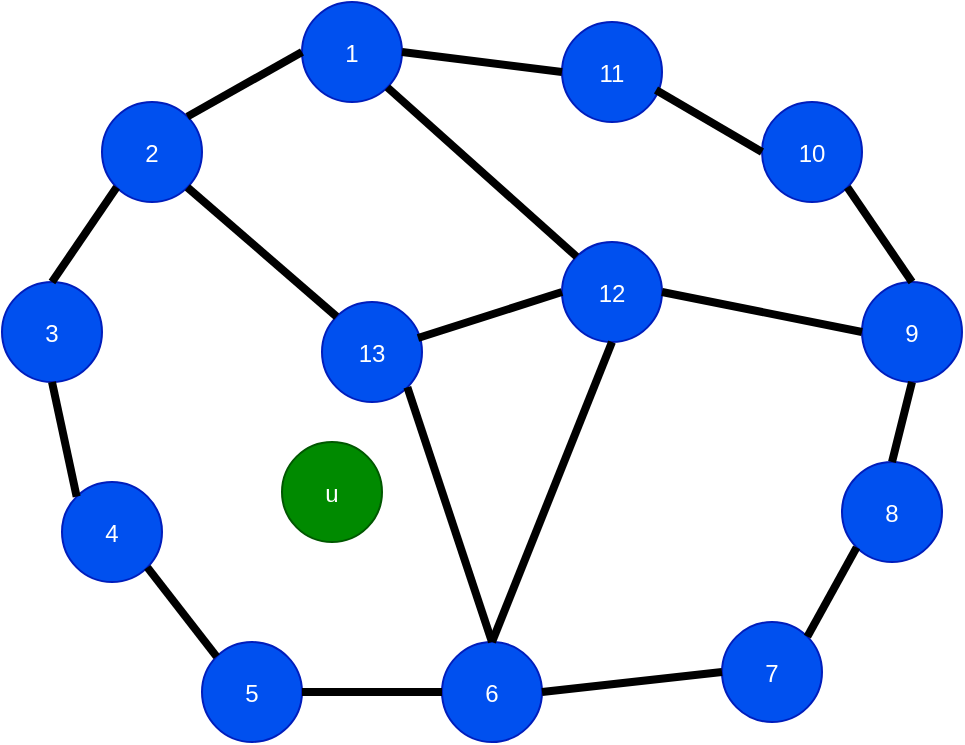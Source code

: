 <mxfile version="26.0.14">
  <diagram name="Page-1" id="e1TiszcAQvgpfgPblTH6">
    <mxGraphModel dx="1194" dy="716" grid="1" gridSize="10" guides="1" tooltips="1" connect="1" arrows="1" fold="1" page="1" pageScale="1" pageWidth="850" pageHeight="1100" math="0" shadow="0">
      <root>
        <mxCell id="0" />
        <mxCell id="1" parent="0" />
        <mxCell id="WgxtZ3xMRt9cT9mJnqBo-4" value="4" style="ellipse;aspect=fixed;fillColor=#0050ef;fontColor=#ffffff;strokeColor=#001DBC;" parent="1" vertex="1">
          <mxGeometry x="250" y="350" width="50" height="50" as="geometry" />
        </mxCell>
        <mxCell id="WgxtZ3xMRt9cT9mJnqBo-5" value="5" style="ellipse;aspect=fixed;fillColor=#0050ef;fontColor=#ffffff;strokeColor=#001DBC;" parent="1" vertex="1">
          <mxGeometry x="320" y="430" width="50" height="50" as="geometry" />
        </mxCell>
        <mxCell id="WgxtZ3xMRt9cT9mJnqBo-6" value="8" style="ellipse;aspect=fixed;fillColor=#0050ef;fontColor=#ffffff;strokeColor=#001DBC;" parent="1" vertex="1">
          <mxGeometry x="640" y="340" width="50" height="50" as="geometry" />
        </mxCell>
        <mxCell id="WgxtZ3xMRt9cT9mJnqBo-7" value="6" style="ellipse;aspect=fixed;fillColor=#0050ef;fontColor=#ffffff;strokeColor=#001DBC;" parent="1" vertex="1">
          <mxGeometry x="440" y="430" width="50" height="50" as="geometry" />
        </mxCell>
        <mxCell id="WgxtZ3xMRt9cT9mJnqBo-8" value="7" style="ellipse;aspect=fixed;fillColor=#0050ef;fontColor=#ffffff;strokeColor=#001DBC;" parent="1" vertex="1">
          <mxGeometry x="580" y="420" width="50" height="50" as="geometry" />
        </mxCell>
        <mxCell id="QiN_mr4yA5usqslSAaUG-3" value="1" style="ellipse;aspect=fixed;fillColor=#0050ef;fontColor=#ffffff;strokeColor=#001DBC;" parent="1" vertex="1">
          <mxGeometry x="370" y="110" width="50" height="50" as="geometry" />
        </mxCell>
        <mxCell id="QiN_mr4yA5usqslSAaUG-4" value="2" style="ellipse;aspect=fixed;fillColor=#0050ef;fontColor=#ffffff;strokeColor=#001DBC;" parent="1" vertex="1">
          <mxGeometry x="270" y="160" width="50" height="50" as="geometry" />
        </mxCell>
        <mxCell id="QiN_mr4yA5usqslSAaUG-5" value="11" style="ellipse;aspect=fixed;fillColor=#0050ef;fontColor=#ffffff;strokeColor=#001DBC;" parent="1" vertex="1">
          <mxGeometry x="500" y="120" width="50" height="50" as="geometry" />
        </mxCell>
        <mxCell id="QiN_mr4yA5usqslSAaUG-11" value="10" style="ellipse;aspect=fixed;fillColor=#0050ef;fontColor=#ffffff;strokeColor=#001DBC;" parent="1" vertex="1">
          <mxGeometry x="600" y="160" width="50" height="50" as="geometry" />
        </mxCell>
        <mxCell id="QiN_mr4yA5usqslSAaUG-12" value="9" style="ellipse;aspect=fixed;fillColor=#0050ef;fontColor=#ffffff;strokeColor=#001DBC;" parent="1" vertex="1">
          <mxGeometry x="650" y="250" width="50" height="50" as="geometry" />
        </mxCell>
        <mxCell id="QiN_mr4yA5usqslSAaUG-13" value="3" style="ellipse;aspect=fixed;fillColor=#0050ef;fontColor=#ffffff;strokeColor=#001DBC;" parent="1" vertex="1">
          <mxGeometry x="220" y="250" width="50" height="50" as="geometry" />
        </mxCell>
        <mxCell id="QiN_mr4yA5usqslSAaUG-18" value="" style="endArrow=none;rounded=0;strokeWidth=4;entryX=0.94;entryY=0.68;entryDx=0;entryDy=0;entryPerimeter=0;exitX=0;exitY=0.5;exitDx=0;exitDy=0;" parent="1" source="QiN_mr4yA5usqslSAaUG-11" target="QiN_mr4yA5usqslSAaUG-5" edge="1">
          <mxGeometry width="50" height="50" relative="1" as="geometry">
            <mxPoint x="730" y="130" as="sourcePoint" />
            <mxPoint x="660" y="130" as="targetPoint" />
          </mxGeometry>
        </mxCell>
        <mxCell id="1RYsxwtu4yks75y-5LN4-1" value="" style="endArrow=none;rounded=0;strokeWidth=4;entryX=1;entryY=0.5;entryDx=0;entryDy=0;exitX=0;exitY=0.5;exitDx=0;exitDy=0;" parent="1" source="QiN_mr4yA5usqslSAaUG-5" target="QiN_mr4yA5usqslSAaUG-3" edge="1">
          <mxGeometry width="50" height="50" relative="1" as="geometry">
            <mxPoint x="510" y="120" as="sourcePoint" />
            <mxPoint x="440" y="120" as="targetPoint" />
          </mxGeometry>
        </mxCell>
        <mxCell id="1RYsxwtu4yks75y-5LN4-2" value="" style="endArrow=none;rounded=0;strokeWidth=4;exitX=0.5;exitY=0;exitDx=0;exitDy=0;entryX=1;entryY=1;entryDx=0;entryDy=0;" parent="1" source="QiN_mr4yA5usqslSAaUG-12" target="QiN_mr4yA5usqslSAaUG-11" edge="1">
          <mxGeometry width="50" height="50" relative="1" as="geometry">
            <mxPoint x="520" y="130" as="sourcePoint" />
            <mxPoint x="450" y="130" as="targetPoint" />
          </mxGeometry>
        </mxCell>
        <mxCell id="1RYsxwtu4yks75y-5LN4-3" value="" style="endArrow=none;rounded=0;strokeWidth=4;exitX=0.5;exitY=0;exitDx=0;exitDy=0;entryX=0.5;entryY=1;entryDx=0;entryDy=0;" parent="1" source="WgxtZ3xMRt9cT9mJnqBo-6" target="QiN_mr4yA5usqslSAaUG-12" edge="1">
          <mxGeometry width="50" height="50" relative="1" as="geometry">
            <mxPoint x="685" y="260" as="sourcePoint" />
            <mxPoint x="653" y="213" as="targetPoint" />
          </mxGeometry>
        </mxCell>
        <mxCell id="1RYsxwtu4yks75y-5LN4-4" value="" style="endArrow=none;rounded=0;strokeWidth=4;exitX=1;exitY=0;exitDx=0;exitDy=0;entryX=0;entryY=1;entryDx=0;entryDy=0;" parent="1" source="WgxtZ3xMRt9cT9mJnqBo-8" target="WgxtZ3xMRt9cT9mJnqBo-6" edge="1">
          <mxGeometry width="50" height="50" relative="1" as="geometry">
            <mxPoint x="695" y="270" as="sourcePoint" />
            <mxPoint x="663" y="223" as="targetPoint" />
          </mxGeometry>
        </mxCell>
        <mxCell id="1RYsxwtu4yks75y-5LN4-5" value="" style="endArrow=none;rounded=0;strokeWidth=4;exitX=0;exitY=0.5;exitDx=0;exitDy=0;entryX=1;entryY=0.5;entryDx=0;entryDy=0;" parent="1" source="WgxtZ3xMRt9cT9mJnqBo-8" target="WgxtZ3xMRt9cT9mJnqBo-7" edge="1">
          <mxGeometry width="50" height="50" relative="1" as="geometry">
            <mxPoint x="705" y="280" as="sourcePoint" />
            <mxPoint x="673" y="233" as="targetPoint" />
          </mxGeometry>
        </mxCell>
        <mxCell id="1RYsxwtu4yks75y-5LN4-6" value="" style="endArrow=none;rounded=0;strokeWidth=4;exitX=0;exitY=0.5;exitDx=0;exitDy=0;entryX=1;entryY=0.5;entryDx=0;entryDy=0;" parent="1" source="WgxtZ3xMRt9cT9mJnqBo-7" target="WgxtZ3xMRt9cT9mJnqBo-5" edge="1">
          <mxGeometry width="50" height="50" relative="1" as="geometry">
            <mxPoint x="715" y="290" as="sourcePoint" />
            <mxPoint x="683" y="243" as="targetPoint" />
          </mxGeometry>
        </mxCell>
        <mxCell id="1RYsxwtu4yks75y-5LN4-7" value="" style="endArrow=none;rounded=0;strokeWidth=4;exitX=0;exitY=0;exitDx=0;exitDy=0;entryX=1;entryY=1;entryDx=0;entryDy=0;" parent="1" source="WgxtZ3xMRt9cT9mJnqBo-5" target="WgxtZ3xMRt9cT9mJnqBo-4" edge="1">
          <mxGeometry width="50" height="50" relative="1" as="geometry">
            <mxPoint x="725" y="300" as="sourcePoint" />
            <mxPoint x="693" y="253" as="targetPoint" />
          </mxGeometry>
        </mxCell>
        <mxCell id="1RYsxwtu4yks75y-5LN4-8" value="" style="endArrow=none;rounded=0;strokeWidth=4;exitX=0;exitY=0;exitDx=0;exitDy=0;entryX=0.5;entryY=1;entryDx=0;entryDy=0;" parent="1" source="WgxtZ3xMRt9cT9mJnqBo-4" target="QiN_mr4yA5usqslSAaUG-13" edge="1">
          <mxGeometry width="50" height="50" relative="1" as="geometry">
            <mxPoint x="735" y="310" as="sourcePoint" />
            <mxPoint x="703" y="263" as="targetPoint" />
          </mxGeometry>
        </mxCell>
        <mxCell id="1RYsxwtu4yks75y-5LN4-9" value="" style="endArrow=none;rounded=0;strokeWidth=4;exitX=0;exitY=1;exitDx=0;exitDy=0;entryX=0.5;entryY=0;entryDx=0;entryDy=0;" parent="1" source="QiN_mr4yA5usqslSAaUG-4" target="QiN_mr4yA5usqslSAaUG-13" edge="1">
          <mxGeometry width="50" height="50" relative="1" as="geometry">
            <mxPoint x="745" y="320" as="sourcePoint" />
            <mxPoint x="713" y="273" as="targetPoint" />
          </mxGeometry>
        </mxCell>
        <mxCell id="1RYsxwtu4yks75y-5LN4-10" value="" style="endArrow=none;rounded=0;strokeWidth=4;exitX=0;exitY=0.5;exitDx=0;exitDy=0;entryX=1;entryY=0;entryDx=0;entryDy=0;" parent="1" source="QiN_mr4yA5usqslSAaUG-3" target="QiN_mr4yA5usqslSAaUG-4" edge="1">
          <mxGeometry width="50" height="50" relative="1" as="geometry">
            <mxPoint x="755" y="330" as="sourcePoint" />
            <mxPoint x="723" y="283" as="targetPoint" />
          </mxGeometry>
        </mxCell>
        <mxCell id="1RYsxwtu4yks75y-5LN4-11" value="12" style="ellipse;aspect=fixed;fillColor=#0050ef;fontColor=#ffffff;strokeColor=#001DBC;" parent="1" vertex="1">
          <mxGeometry x="500" y="230" width="50" height="50" as="geometry" />
        </mxCell>
        <mxCell id="1RYsxwtu4yks75y-5LN4-12" value="" style="endArrow=none;rounded=0;strokeWidth=4;exitX=0;exitY=0;exitDx=0;exitDy=0;entryX=1;entryY=1;entryDx=0;entryDy=0;" parent="1" source="1RYsxwtu4yks75y-5LN4-11" target="QiN_mr4yA5usqslSAaUG-3" edge="1">
          <mxGeometry width="50" height="50" relative="1" as="geometry">
            <mxPoint x="459" y="204" as="sourcePoint" />
            <mxPoint x="425" y="160" as="targetPoint" />
          </mxGeometry>
        </mxCell>
        <mxCell id="1RYsxwtu4yks75y-5LN4-13" value="" style="endArrow=none;rounded=0;strokeWidth=4;exitX=0.5;exitY=0;exitDx=0;exitDy=0;entryX=0.5;entryY=1;entryDx=0;entryDy=0;" parent="1" source="WgxtZ3xMRt9cT9mJnqBo-7" target="1RYsxwtu4yks75y-5LN4-11" edge="1">
          <mxGeometry width="50" height="50" relative="1" as="geometry">
            <mxPoint x="640" y="277" as="sourcePoint" />
            <mxPoint x="606" y="233" as="targetPoint" />
          </mxGeometry>
        </mxCell>
        <mxCell id="1RYsxwtu4yks75y-5LN4-14" value="" style="endArrow=none;rounded=0;strokeWidth=4;exitX=0;exitY=0.5;exitDx=0;exitDy=0;entryX=1;entryY=0.5;entryDx=0;entryDy=0;" parent="1" source="QiN_mr4yA5usqslSAaUG-12" target="1RYsxwtu4yks75y-5LN4-11" edge="1">
          <mxGeometry width="50" height="50" relative="1" as="geometry">
            <mxPoint x="614" y="340" as="sourcePoint" />
            <mxPoint x="580" y="296" as="targetPoint" />
          </mxGeometry>
        </mxCell>
        <mxCell id="1RYsxwtu4yks75y-5LN4-15" value="13" style="ellipse;aspect=fixed;fillColor=#0050ef;fontColor=#ffffff;strokeColor=#001DBC;" parent="1" vertex="1">
          <mxGeometry x="380" y="260" width="50" height="50" as="geometry" />
        </mxCell>
        <mxCell id="1RYsxwtu4yks75y-5LN4-16" value="" style="endArrow=none;rounded=0;strokeWidth=4;exitX=0;exitY=0.5;exitDx=0;exitDy=0;entryX=0.96;entryY=0.36;entryDx=0;entryDy=0;entryPerimeter=0;" parent="1" source="1RYsxwtu4yks75y-5LN4-11" target="1RYsxwtu4yks75y-5LN4-15" edge="1">
          <mxGeometry width="50" height="50" relative="1" as="geometry">
            <mxPoint x="475" y="440" as="sourcePoint" />
            <mxPoint x="535" y="290" as="targetPoint" />
          </mxGeometry>
        </mxCell>
        <mxCell id="1RYsxwtu4yks75y-5LN4-18" value="" style="endArrow=none;rounded=0;strokeWidth=4;exitX=0;exitY=0;exitDx=0;exitDy=0;entryX=1;entryY=1;entryDx=0;entryDy=0;" parent="1" source="1RYsxwtu4yks75y-5LN4-15" target="QiN_mr4yA5usqslSAaUG-4" edge="1">
          <mxGeometry width="50" height="50" relative="1" as="geometry">
            <mxPoint x="450" y="465" as="sourcePoint" />
            <mxPoint x="380" y="465" as="targetPoint" />
          </mxGeometry>
        </mxCell>
        <mxCell id="1RYsxwtu4yks75y-5LN4-48" value="" style="endArrow=none;rounded=0;strokeWidth=4;exitX=1;exitY=1;exitDx=0;exitDy=0;entryX=0.5;entryY=0;entryDx=0;entryDy=0;" parent="1" source="1RYsxwtu4yks75y-5LN4-15" target="WgxtZ3xMRt9cT9mJnqBo-7" edge="1">
          <mxGeometry width="50" height="50" relative="1" as="geometry">
            <mxPoint x="475" y="440" as="sourcePoint" />
            <mxPoint x="535" y="290" as="targetPoint" />
          </mxGeometry>
        </mxCell>
        <mxCell id="1RYsxwtu4yks75y-5LN4-49" value="u" style="ellipse;aspect=fixed;fillColor=#008a00;fontColor=#ffffff;strokeColor=#005700;" parent="1" vertex="1">
          <mxGeometry x="360" y="330" width="50" height="50" as="geometry" />
        </mxCell>
      </root>
    </mxGraphModel>
  </diagram>
</mxfile>
